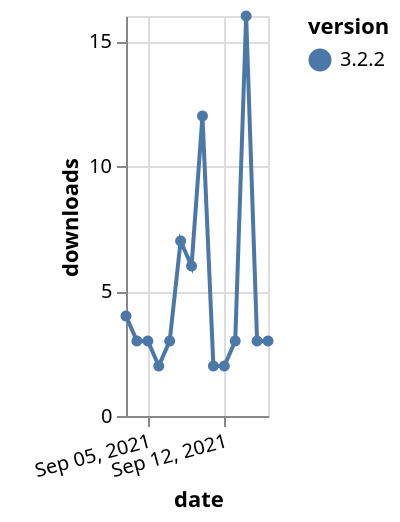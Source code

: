 {"$schema": "https://vega.github.io/schema/vega-lite/v5.json", "description": "A simple bar chart with embedded data.", "data": {"values": [{"date": "2021-09-03", "total": 6132, "delta": 4, "version": "3.2.2"}, {"date": "2021-09-04", "total": 6135, "delta": 3, "version": "3.2.2"}, {"date": "2021-09-05", "total": 6138, "delta": 3, "version": "3.2.2"}, {"date": "2021-09-06", "total": 6140, "delta": 2, "version": "3.2.2"}, {"date": "2021-09-07", "total": 6143, "delta": 3, "version": "3.2.2"}, {"date": "2021-09-08", "total": 6150, "delta": 7, "version": "3.2.2"}, {"date": "2021-09-09", "total": 6156, "delta": 6, "version": "3.2.2"}, {"date": "2021-09-10", "total": 6168, "delta": 12, "version": "3.2.2"}, {"date": "2021-09-11", "total": 6170, "delta": 2, "version": "3.2.2"}, {"date": "2021-09-12", "total": 6172, "delta": 2, "version": "3.2.2"}, {"date": "2021-09-13", "total": 6175, "delta": 3, "version": "3.2.2"}, {"date": "2021-09-14", "total": 6191, "delta": 16, "version": "3.2.2"}, {"date": "2021-09-15", "total": 6194, "delta": 3, "version": "3.2.2"}, {"date": "2021-09-16", "total": 6197, "delta": 3, "version": "3.2.2"}]}, "width": "container", "mark": {"type": "line", "point": {"filled": true}}, "encoding": {"x": {"field": "date", "type": "temporal", "timeUnit": "yearmonthdate", "title": "date", "axis": {"labelAngle": -15}}, "y": {"field": "delta", "type": "quantitative", "title": "downloads"}, "color": {"field": "version", "type": "nominal"}, "tooltip": {"field": "delta"}}}